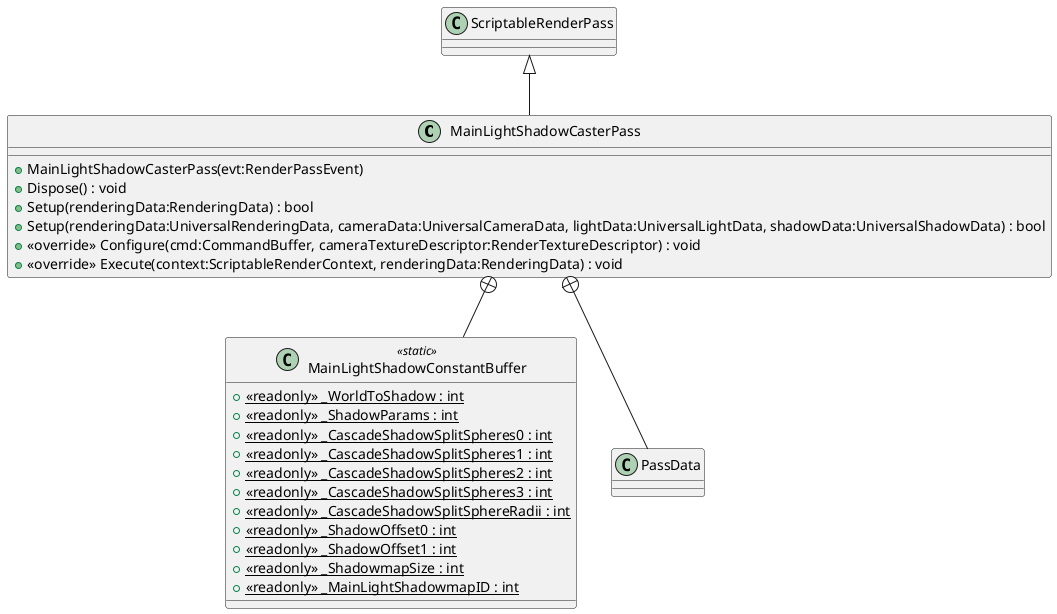 @startuml
class MainLightShadowCasterPass {
    + MainLightShadowCasterPass(evt:RenderPassEvent)
    + Dispose() : void
    + Setup(renderingData:RenderingData) : bool
    + Setup(renderingData:UniversalRenderingData, cameraData:UniversalCameraData, lightData:UniversalLightData, shadowData:UniversalShadowData) : bool
    + <<override>> Configure(cmd:CommandBuffer, cameraTextureDescriptor:RenderTextureDescriptor) : void
    + <<override>> Execute(context:ScriptableRenderContext, renderingData:RenderingData) : void
}
class MainLightShadowConstantBuffer <<static>> {
    + {static} <<readonly>> _WorldToShadow : int
    + {static} <<readonly>> _ShadowParams : int
    + {static} <<readonly>> _CascadeShadowSplitSpheres0 : int
    + {static} <<readonly>> _CascadeShadowSplitSpheres1 : int
    + {static} <<readonly>> _CascadeShadowSplitSpheres2 : int
    + {static} <<readonly>> _CascadeShadowSplitSpheres3 : int
    + {static} <<readonly>> _CascadeShadowSplitSphereRadii : int
    + {static} <<readonly>> _ShadowOffset0 : int
    + {static} <<readonly>> _ShadowOffset1 : int
    + {static} <<readonly>> _ShadowmapSize : int
    + {static} <<readonly>> _MainLightShadowmapID : int
}
class PassData {
}
ScriptableRenderPass <|-- MainLightShadowCasterPass
MainLightShadowCasterPass +-- MainLightShadowConstantBuffer
MainLightShadowCasterPass +-- PassData
@enduml
